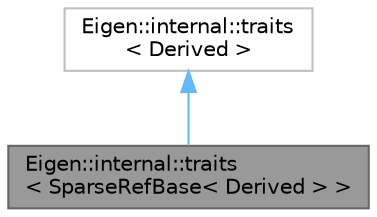 digraph "Eigen::internal::traits&lt; SparseRefBase&lt; Derived &gt; &gt;"
{
 // LATEX_PDF_SIZE
  bgcolor="transparent";
  edge [fontname=Helvetica,fontsize=10,labelfontname=Helvetica,labelfontsize=10];
  node [fontname=Helvetica,fontsize=10,shape=box,height=0.2,width=0.4];
  Node1 [id="Node000001",label="Eigen::internal::traits\l\< SparseRefBase\< Derived \> \>",height=0.2,width=0.4,color="gray40", fillcolor="grey60", style="filled", fontcolor="black",tooltip=" "];
  Node2 -> Node1 [id="edge2_Node000001_Node000002",dir="back",color="steelblue1",style="solid",tooltip=" "];
  Node2 [id="Node000002",label="Eigen::internal::traits\l\< Derived \>",height=0.2,width=0.4,color="grey75", fillcolor="white", style="filled",URL="$structEigen_1_1internal_1_1traits.html",tooltip=" "];
}
